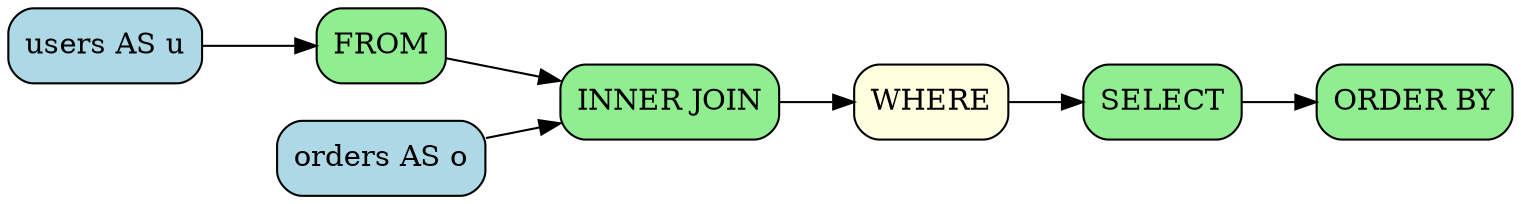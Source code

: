 digraph sqloflow {
  rankdir=LR;
  node [shape=box, style=rounded];

  // Node definitions
  node_0 [label="users AS u", fillcolor=lightblue, style="filled,rounded"];
  node_2 [label="orders AS o", fillcolor=lightblue, style="filled,rounded"];
  node_1 [label="FROM", fillcolor=lightgreen, style="filled,rounded"];
  node_3 [label="INNER JOIN", fillcolor=lightgreen, style="filled,rounded"];
  node_5 [label="SELECT", fillcolor=lightgreen, style="filled,rounded"];
  node_6 [label="ORDER BY", fillcolor=lightgreen, style="filled,rounded"];
  node_4 [label="WHERE", fillcolor=lightyellow, style="filled,rounded"];

  // Edges
  node_0 -> node_1 [color=black];
  node_1 -> node_3 [color=black];
  node_2 -> node_3 [color=black];
  node_3 -> node_4 [color=black];
  node_4 -> node_5 [color=black];
  node_5 -> node_6 [color=black];
}